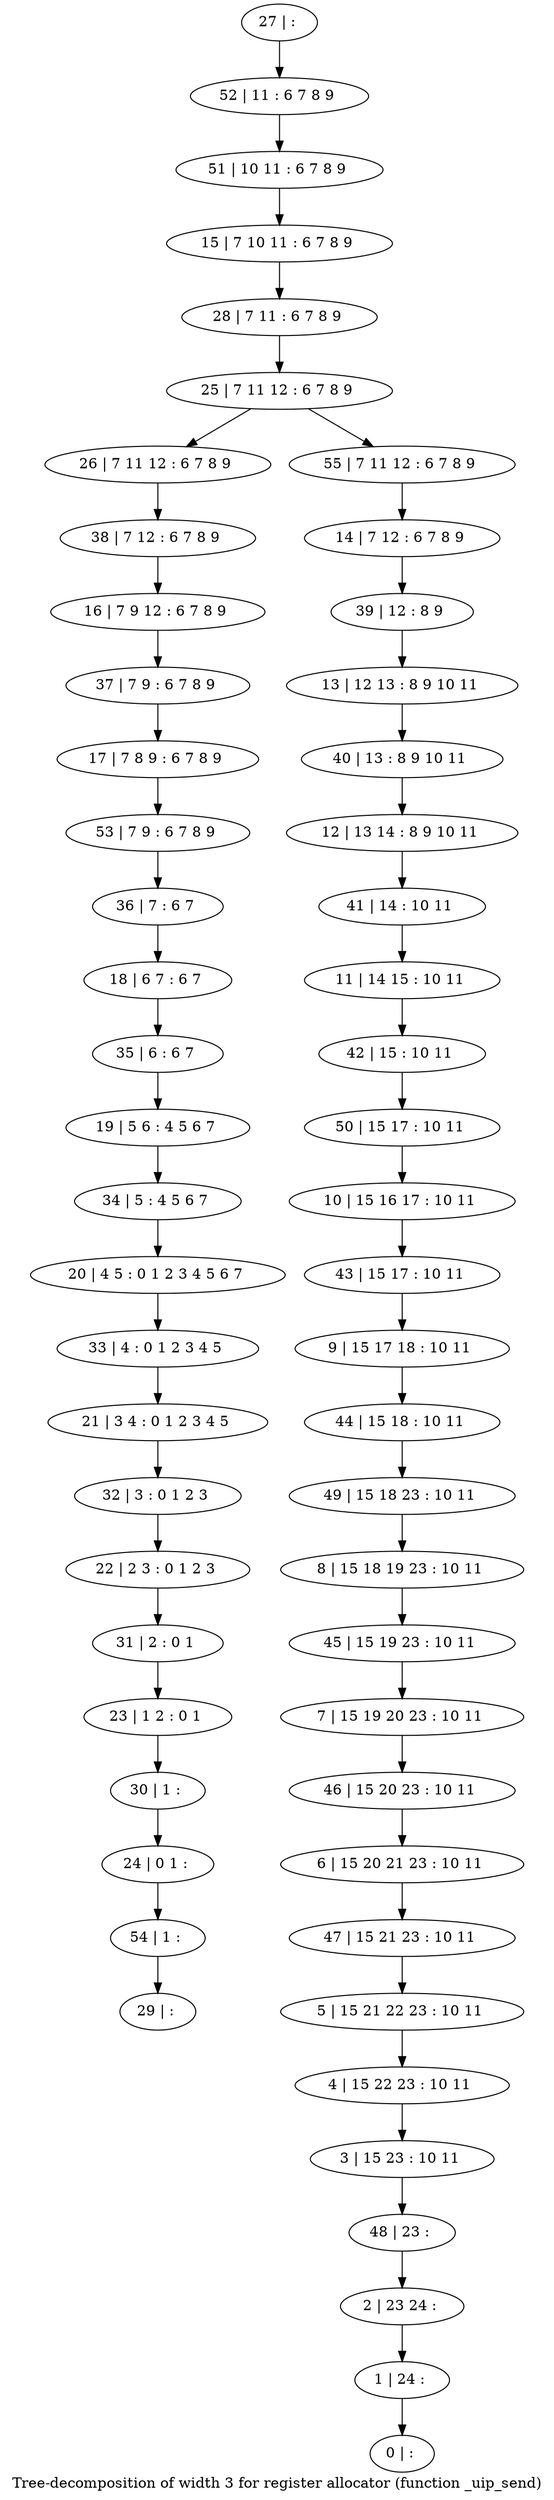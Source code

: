 digraph G {
graph [label="Tree-decomposition of width 3 for register allocator (function _uip_send)"]
0[label="0 | : "];
1[label="1 | 24 : "];
2[label="2 | 23 24 : "];
3[label="3 | 15 23 : 10 11 "];
4[label="4 | 15 22 23 : 10 11 "];
5[label="5 | 15 21 22 23 : 10 11 "];
6[label="6 | 15 20 21 23 : 10 11 "];
7[label="7 | 15 19 20 23 : 10 11 "];
8[label="8 | 15 18 19 23 : 10 11 "];
9[label="9 | 15 17 18 : 10 11 "];
10[label="10 | 15 16 17 : 10 11 "];
11[label="11 | 14 15 : 10 11 "];
12[label="12 | 13 14 : 8 9 10 11 "];
13[label="13 | 12 13 : 8 9 10 11 "];
14[label="14 | 7 12 : 6 7 8 9 "];
15[label="15 | 7 10 11 : 6 7 8 9 "];
16[label="16 | 7 9 12 : 6 7 8 9 "];
17[label="17 | 7 8 9 : 6 7 8 9 "];
18[label="18 | 6 7 : 6 7 "];
19[label="19 | 5 6 : 4 5 6 7 "];
20[label="20 | 4 5 : 0 1 2 3 4 5 6 7 "];
21[label="21 | 3 4 : 0 1 2 3 4 5 "];
22[label="22 | 2 3 : 0 1 2 3 "];
23[label="23 | 1 2 : 0 1 "];
24[label="24 | 0 1 : "];
25[label="25 | 7 11 12 : 6 7 8 9 "];
26[label="26 | 7 11 12 : 6 7 8 9 "];
27[label="27 | : "];
28[label="28 | 7 11 : 6 7 8 9 "];
29[label="29 | : "];
30[label="30 | 1 : "];
31[label="31 | 2 : 0 1 "];
32[label="32 | 3 : 0 1 2 3 "];
33[label="33 | 4 : 0 1 2 3 4 5 "];
34[label="34 | 5 : 4 5 6 7 "];
35[label="35 | 6 : 6 7 "];
36[label="36 | 7 : 6 7 "];
37[label="37 | 7 9 : 6 7 8 9 "];
38[label="38 | 7 12 : 6 7 8 9 "];
39[label="39 | 12 : 8 9 "];
40[label="40 | 13 : 8 9 10 11 "];
41[label="41 | 14 : 10 11 "];
42[label="42 | 15 : 10 11 "];
43[label="43 | 15 17 : 10 11 "];
44[label="44 | 15 18 : 10 11 "];
45[label="45 | 15 19 23 : 10 11 "];
46[label="46 | 15 20 23 : 10 11 "];
47[label="47 | 15 21 23 : 10 11 "];
48[label="48 | 23 : "];
49[label="49 | 15 18 23 : 10 11 "];
50[label="50 | 15 17 : 10 11 "];
51[label="51 | 10 11 : 6 7 8 9 "];
52[label="52 | 11 : 6 7 8 9 "];
53[label="53 | 7 9 : 6 7 8 9 "];
54[label="54 | 1 : "];
55[label="55 | 7 11 12 : 6 7 8 9 "];
30->24 ;
23->30 ;
31->23 ;
22->31 ;
32->22 ;
21->32 ;
33->21 ;
20->33 ;
34->20 ;
19->34 ;
35->19 ;
18->35 ;
36->18 ;
37->17 ;
16->37 ;
38->16 ;
26->38 ;
53->36 ;
17->53 ;
54->29 ;
24->54 ;
27->52 ;
52->51 ;
51->15 ;
15->28 ;
28->25 ;
14->39 ;
39->13 ;
13->40 ;
40->12 ;
12->41 ;
41->11 ;
11->42 ;
42->50 ;
50->10 ;
10->43 ;
43->9 ;
9->44 ;
44->49 ;
49->8 ;
8->45 ;
45->7 ;
7->46 ;
46->6 ;
6->47 ;
47->5 ;
5->4 ;
4->3 ;
3->48 ;
48->2 ;
2->1 ;
1->0 ;
55->14 ;
25->26 ;
25->55 ;
}
